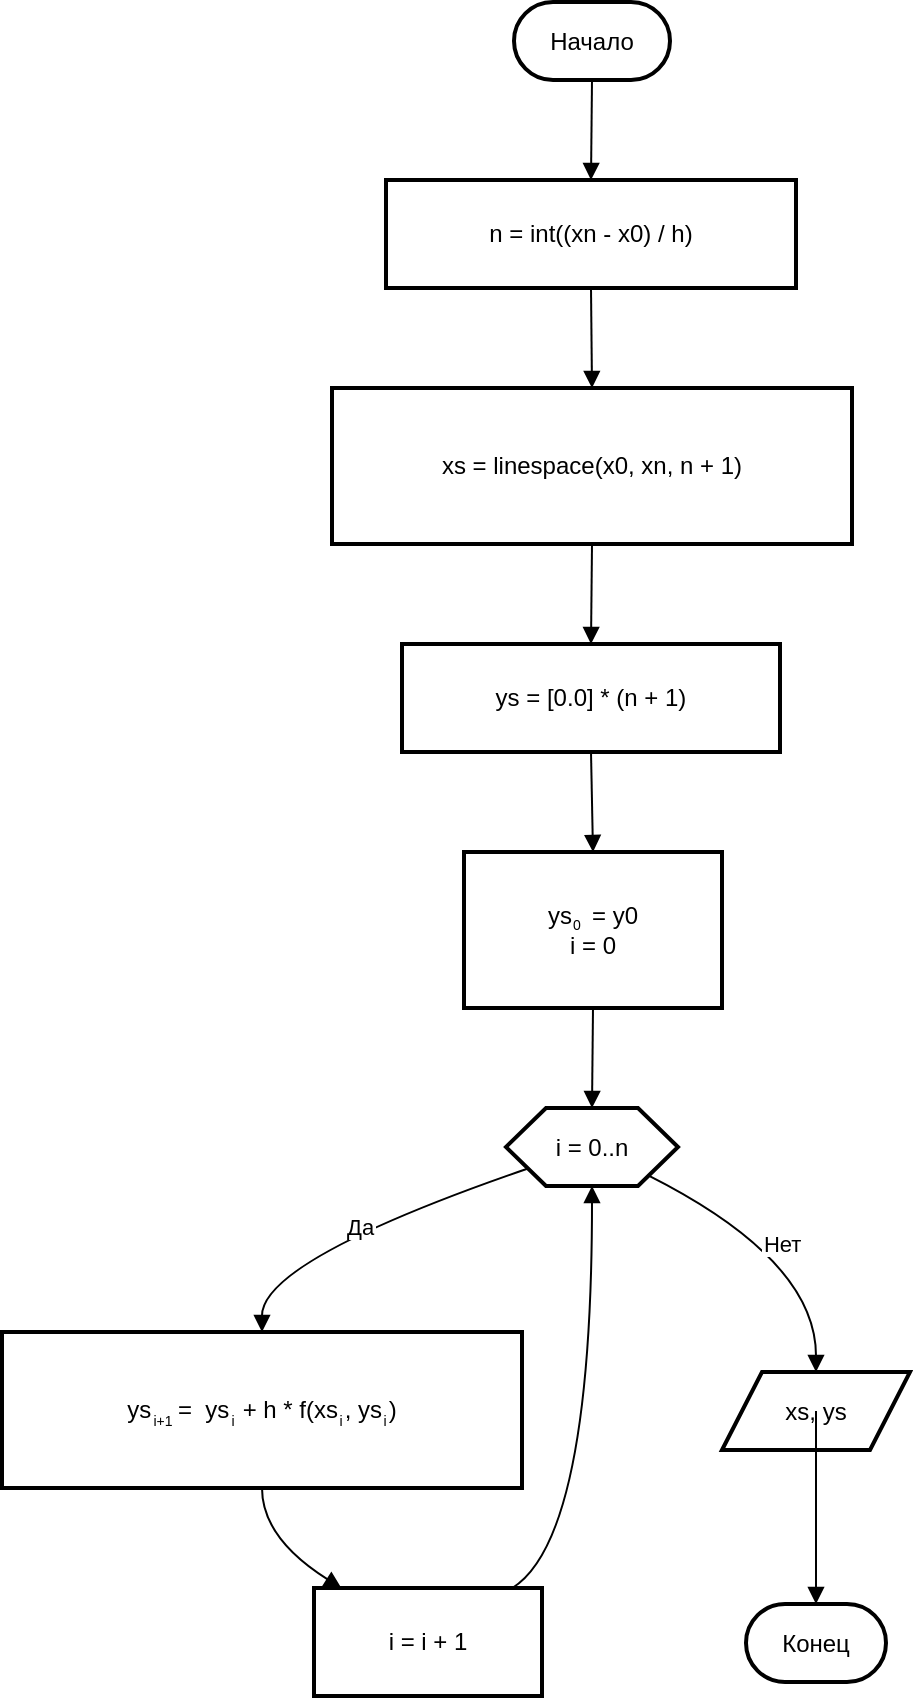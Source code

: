 <mxfile version="27.0.6">
  <diagram name="Страница — 1" id="vvYwB-wQn6KMuV3kbXWN">
    <mxGraphModel dx="2066" dy="1109" grid="1" gridSize="10" guides="1" tooltips="1" connect="1" arrows="1" fold="1" page="1" pageScale="1" pageWidth="1920" pageHeight="3000" math="0" shadow="0">
      <root>
        <mxCell id="0" />
        <mxCell id="1" parent="0" />
        <mxCell id="xDN-VP0Rzdzxa3bw4vOh-116" value="Начало" style="rounded=1;whiteSpace=wrap;arcSize=50;strokeWidth=2;" vertex="1" parent="1">
          <mxGeometry x="866" y="120" width="78" height="39" as="geometry" />
        </mxCell>
        <mxCell id="xDN-VP0Rzdzxa3bw4vOh-117" value="n = int((xn - x0) / h)" style="whiteSpace=wrap;strokeWidth=2;" vertex="1" parent="1">
          <mxGeometry x="802" y="209" width="205" height="54" as="geometry" />
        </mxCell>
        <mxCell id="xDN-VP0Rzdzxa3bw4vOh-118" value="xs = linespace(x0, xn, n + 1)" style="whiteSpace=wrap;strokeWidth=2;" vertex="1" parent="1">
          <mxGeometry x="775" y="313" width="260" height="78" as="geometry" />
        </mxCell>
        <mxCell id="xDN-VP0Rzdzxa3bw4vOh-119" value="ys = [0.0] * (n + 1)" style="whiteSpace=wrap;strokeWidth=2;" vertex="1" parent="1">
          <mxGeometry x="810" y="441" width="189" height="54" as="geometry" />
        </mxCell>
        <mxCell id="xDN-VP0Rzdzxa3bw4vOh-120" value="ys   = y0&#xa;i = 0" style="whiteSpace=wrap;strokeWidth=2;" vertex="1" parent="1">
          <mxGeometry x="841" y="545" width="129" height="78" as="geometry" />
        </mxCell>
        <mxCell id="xDN-VP0Rzdzxa3bw4vOh-121" value="i = 0..n" style="shape=hexagon;perimeter=hexagonPerimeter2;fixedSize=1;strokeWidth=2;whiteSpace=wrap;" vertex="1" parent="1">
          <mxGeometry x="862" y="673" width="86" height="39" as="geometry" />
        </mxCell>
        <mxCell id="xDN-VP0Rzdzxa3bw4vOh-122" value="ys    =  ys  + h * f(xs , ys )" style="whiteSpace=wrap;strokeWidth=2;" vertex="1" parent="1">
          <mxGeometry x="610" y="785" width="260" height="78" as="geometry" />
        </mxCell>
        <mxCell id="xDN-VP0Rzdzxa3bw4vOh-123" value="i = i + 1" style="whiteSpace=wrap;strokeWidth=2;" vertex="1" parent="1">
          <mxGeometry x="766" y="913" width="114" height="54" as="geometry" />
        </mxCell>
        <mxCell id="xDN-VP0Rzdzxa3bw4vOh-124" value="xs, ys" style="shape=parallelogram;perimeter=parallelogramPerimeter;fixedSize=1;strokeWidth=2;whiteSpace=wrap;" vertex="1" parent="1">
          <mxGeometry x="970" y="805" width="94" height="39" as="geometry" />
        </mxCell>
        <mxCell id="xDN-VP0Rzdzxa3bw4vOh-125" value="Конец" style="rounded=1;whiteSpace=wrap;arcSize=50;strokeWidth=2;" vertex="1" parent="1">
          <mxGeometry x="982" y="921" width="70" height="39" as="geometry" />
        </mxCell>
        <mxCell id="xDN-VP0Rzdzxa3bw4vOh-126" value="" style="curved=1;startArrow=none;endArrow=block;exitX=0.5;exitY=1;entryX=0.5;entryY=0;rounded=0;" edge="1" parent="1" source="xDN-VP0Rzdzxa3bw4vOh-116" target="xDN-VP0Rzdzxa3bw4vOh-117">
          <mxGeometry relative="1" as="geometry">
            <Array as="points" />
          </mxGeometry>
        </mxCell>
        <mxCell id="xDN-VP0Rzdzxa3bw4vOh-127" value="" style="curved=1;startArrow=none;endArrow=block;exitX=0.5;exitY=1;entryX=0.5;entryY=0;rounded=0;" edge="1" parent="1" source="xDN-VP0Rzdzxa3bw4vOh-117" target="xDN-VP0Rzdzxa3bw4vOh-118">
          <mxGeometry relative="1" as="geometry">
            <Array as="points" />
          </mxGeometry>
        </mxCell>
        <mxCell id="xDN-VP0Rzdzxa3bw4vOh-128" value="" style="curved=1;startArrow=none;endArrow=block;exitX=0.5;exitY=1;entryX=0.5;entryY=0;rounded=0;" edge="1" parent="1" source="xDN-VP0Rzdzxa3bw4vOh-118" target="xDN-VP0Rzdzxa3bw4vOh-119">
          <mxGeometry relative="1" as="geometry">
            <Array as="points" />
          </mxGeometry>
        </mxCell>
        <mxCell id="xDN-VP0Rzdzxa3bw4vOh-129" value="" style="curved=1;startArrow=none;endArrow=block;exitX=0.5;exitY=1;entryX=0.5;entryY=0;rounded=0;" edge="1" parent="1" source="xDN-VP0Rzdzxa3bw4vOh-119" target="xDN-VP0Rzdzxa3bw4vOh-120">
          <mxGeometry relative="1" as="geometry">
            <Array as="points" />
          </mxGeometry>
        </mxCell>
        <mxCell id="xDN-VP0Rzdzxa3bw4vOh-130" value="" style="curved=1;startArrow=none;endArrow=block;exitX=0.5;exitY=1;entryX=0.5;entryY=0;rounded=0;" edge="1" parent="1" source="xDN-VP0Rzdzxa3bw4vOh-120" target="xDN-VP0Rzdzxa3bw4vOh-121">
          <mxGeometry relative="1" as="geometry">
            <Array as="points" />
          </mxGeometry>
        </mxCell>
        <mxCell id="xDN-VP0Rzdzxa3bw4vOh-131" value="Да" style="curved=1;startArrow=none;endArrow=block;exitX=0;exitY=0.87;entryX=0.5;entryY=0;rounded=0;" edge="1" parent="1" source="xDN-VP0Rzdzxa3bw4vOh-121" target="xDN-VP0Rzdzxa3bw4vOh-122">
          <mxGeometry relative="1" as="geometry">
            <Array as="points">
              <mxPoint x="740" y="749" />
            </Array>
          </mxGeometry>
        </mxCell>
        <mxCell id="xDN-VP0Rzdzxa3bw4vOh-132" value="" style="curved=1;startArrow=none;endArrow=block;exitX=0.5;exitY=1;entryX=0.12;entryY=0;rounded=0;" edge="1" parent="1" source="xDN-VP0Rzdzxa3bw4vOh-122" target="xDN-VP0Rzdzxa3bw4vOh-123">
          <mxGeometry relative="1" as="geometry">
            <Array as="points">
              <mxPoint x="740" y="888" />
            </Array>
          </mxGeometry>
        </mxCell>
        <mxCell id="xDN-VP0Rzdzxa3bw4vOh-133" value="" style="curved=1;startArrow=none;endArrow=block;exitX=0.87;exitY=0;entryX=0.5;entryY=1;rounded=0;" edge="1" parent="1" source="xDN-VP0Rzdzxa3bw4vOh-123" target="xDN-VP0Rzdzxa3bw4vOh-121">
          <mxGeometry relative="1" as="geometry">
            <Array as="points">
              <mxPoint x="905" y="888" />
            </Array>
          </mxGeometry>
        </mxCell>
        <mxCell id="xDN-VP0Rzdzxa3bw4vOh-134" value="Нет" style="curved=1;startArrow=none;endArrow=block;exitX=0.95;exitY=1;entryX=0.5;entryY=-0.01;rounded=0;" edge="1" parent="1" source="xDN-VP0Rzdzxa3bw4vOh-121" target="xDN-VP0Rzdzxa3bw4vOh-124">
          <mxGeometry relative="1" as="geometry">
            <Array as="points">
              <mxPoint x="1017" y="749" />
            </Array>
          </mxGeometry>
        </mxCell>
        <mxCell id="xDN-VP0Rzdzxa3bw4vOh-135" value="" style="curved=1;startArrow=none;endArrow=block;exitX=0.5;exitY=0.99;entryX=0.5;entryY=-0.01;rounded=0;" edge="1" parent="1" source="xDN-VP0Rzdzxa3bw4vOh-124" target="xDN-VP0Rzdzxa3bw4vOh-125">
          <mxGeometry relative="1" as="geometry">
            <Array as="points" />
          </mxGeometry>
        </mxCell>
        <mxCell id="xDN-VP0Rzdzxa3bw4vOh-136" value="0" style="text;html=1;align=center;verticalAlign=middle;resizable=0;points=[];autosize=1;strokeColor=none;fillColor=none;fontSize=7;" vertex="1" parent="1">
          <mxGeometry x="882" y="572" width="30" height="20" as="geometry" />
        </mxCell>
        <mxCell id="xDN-VP0Rzdzxa3bw4vOh-137" value="i+1" style="text;html=1;align=center;verticalAlign=middle;resizable=0;points=[];autosize=1;strokeColor=none;fillColor=none;fontSize=7;" vertex="1" parent="1">
          <mxGeometry x="675" y="820" width="30" height="20" as="geometry" />
        </mxCell>
        <mxCell id="xDN-VP0Rzdzxa3bw4vOh-138" value="i" style="text;html=1;align=center;verticalAlign=middle;resizable=0;points=[];autosize=1;strokeColor=none;fillColor=none;fontSize=7;" vertex="1" parent="1">
          <mxGeometry x="710" y="820" width="30" height="20" as="geometry" />
        </mxCell>
        <mxCell id="xDN-VP0Rzdzxa3bw4vOh-139" value="i" style="text;html=1;align=center;verticalAlign=middle;resizable=0;points=[];autosize=1;strokeColor=none;fillColor=none;fontSize=7;" vertex="1" parent="1">
          <mxGeometry x="764" y="820" width="30" height="20" as="geometry" />
        </mxCell>
        <mxCell id="xDN-VP0Rzdzxa3bw4vOh-140" value="i" style="text;html=1;align=center;verticalAlign=middle;resizable=0;points=[];autosize=1;strokeColor=none;fillColor=none;fontSize=7;" vertex="1" parent="1">
          <mxGeometry x="786" y="820" width="30" height="20" as="geometry" />
        </mxCell>
      </root>
    </mxGraphModel>
  </diagram>
</mxfile>
